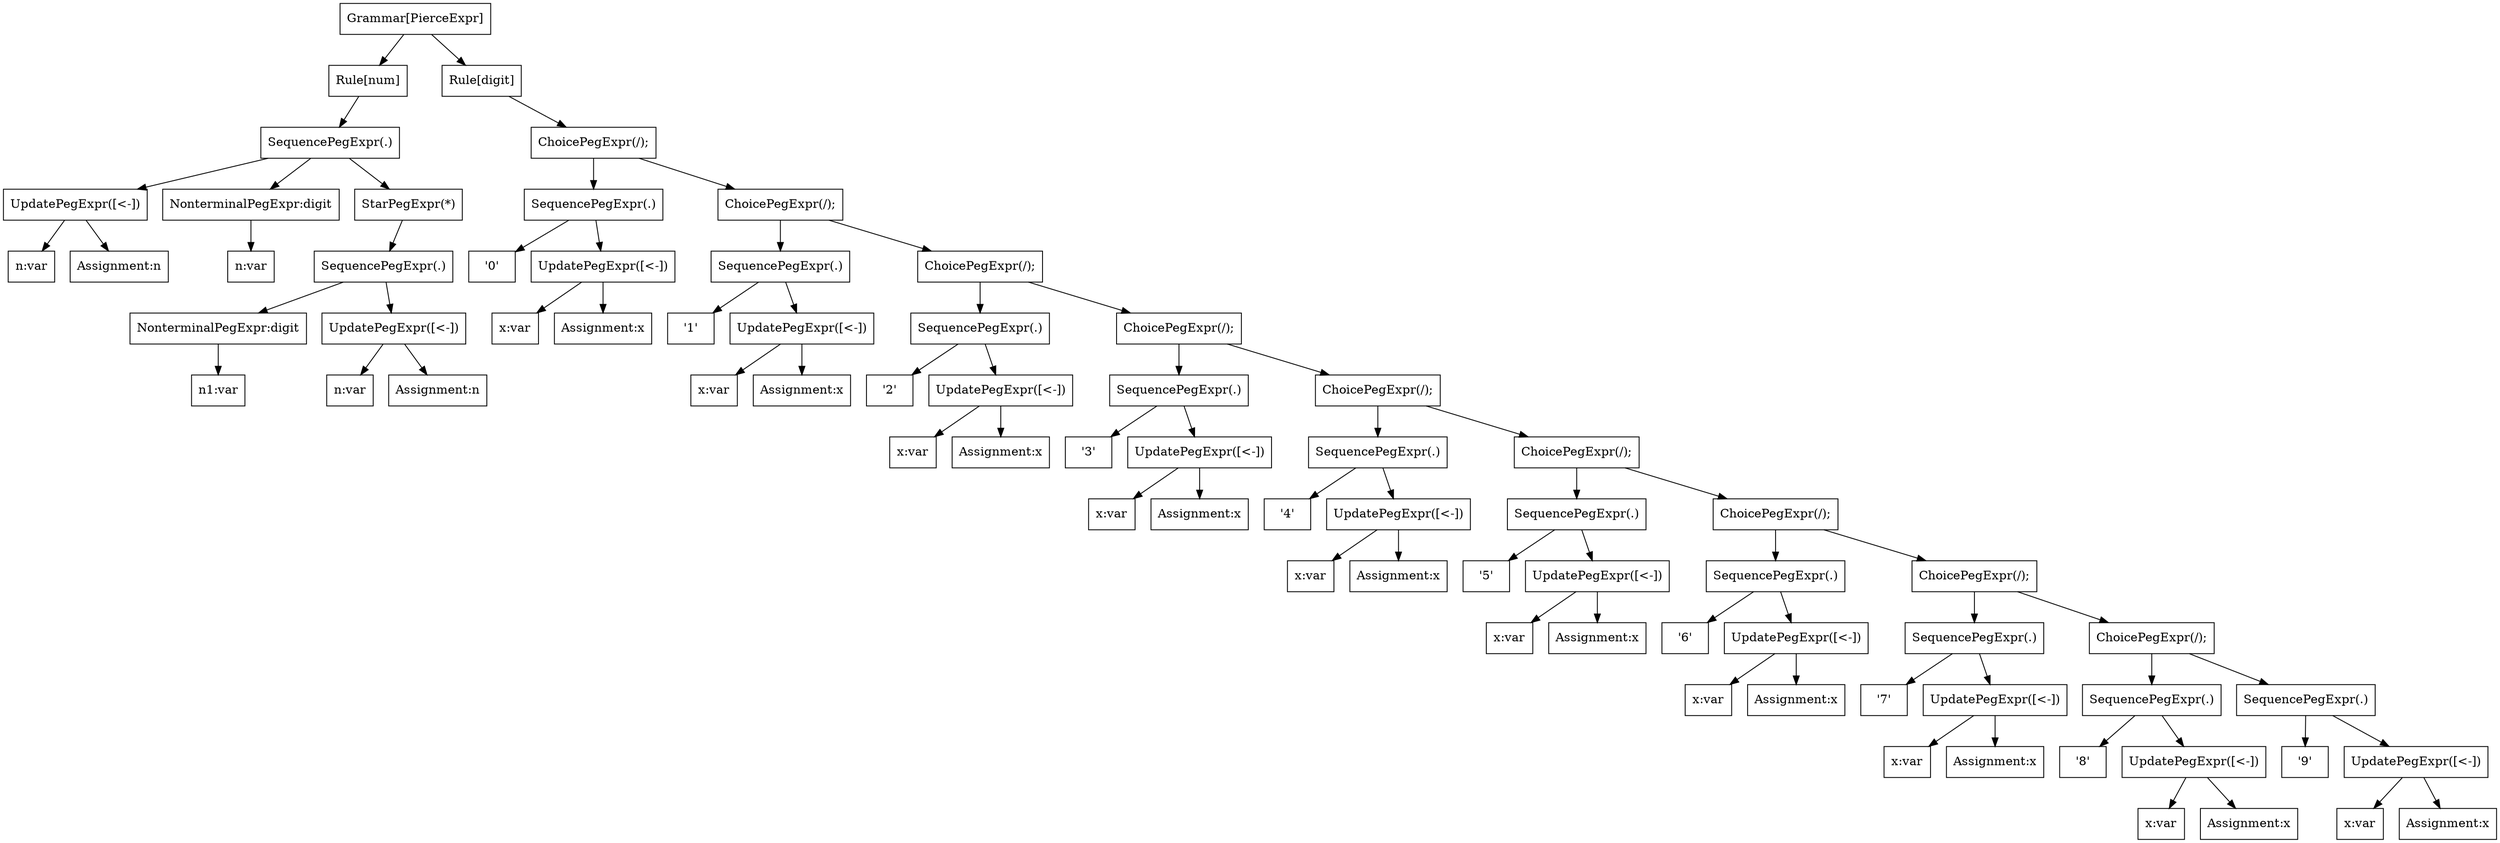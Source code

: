 Digraph PierceExpr {
  node [shape="box"];
  grammar [label = "Grammar[PierceExpr]"];

  numRule [label = "Rule[num]"];
  grammar -> numRule;
  SequencePeg0 [label = "SequencePegExpr(.)"];
  numRule -> SequencePeg0;
  UpdatePeg1 [label = "UpdatePegExpr([<-])"];
  SequencePeg0 -> UpdatePeg1;
  attributeExpr0 [label = "n:var"];
  UpdatePeg1 -> attributeExpr0;
  assignmentNode0 [label = "Assignment:n"];
  UpdatePeg1 -> assignmentNode0;
  NonterminalPeg2 [label = "NonterminalPegExpr:digit"];
  SequencePeg0 -> NonterminalPeg2;
  attributeExpr1 [label = "n:var"];
  NonterminalPeg2 -> attributeExpr1;
  KleenePeg3 [label = "StarPegExpr(*)"];
  SequencePeg0 -> KleenePeg3;
  SequencePeg4 [label = "SequencePegExpr(.)"];
  KleenePeg3 -> SequencePeg4;
  NonterminalPeg5 [label = "NonterminalPegExpr:digit"];
  SequencePeg4 -> NonterminalPeg5;
  attributeExpr2 [label = "n1:var"];
  NonterminalPeg5 -> attributeExpr2;
  UpdatePeg6 [label = "UpdatePegExpr([<-])"];
  SequencePeg4 -> UpdatePeg6;
  attributeExpr3 [label = "n:var"];
  UpdatePeg6 -> attributeExpr3;
  assignmentNode1 [label = "Assignment:n"];
  UpdatePeg6 -> assignmentNode1;
  digitRule [label = "Rule[digit]"];
  grammar -> digitRule;
  choicePeg7 [label = "ChoicePegExpr(/);"];
  digitRule -> choicePeg7;
  SequencePeg8 [label = "SequencePegExpr(.)"];
  choicePeg7 -> SequencePeg8;
  LiteralPeg9 [label = "'0'"];
  SequencePeg8 -> LiteralPeg9;
  UpdatePeg10 [label = "UpdatePegExpr([<-])"];
  SequencePeg8 -> UpdatePeg10;
  attributeExpr4 [label = "x:var"];
  UpdatePeg10 -> attributeExpr4;
  assignmentNode2 [label = "Assignment:x"];
  UpdatePeg10 -> assignmentNode2;
  choicePeg11 [label = "ChoicePegExpr(/);"];
  choicePeg7 -> choicePeg11;
  SequencePeg12 [label = "SequencePegExpr(.)"];
  choicePeg11 -> SequencePeg12;
  LiteralPeg13 [label = "'1'"];
  SequencePeg12 -> LiteralPeg13;
  UpdatePeg14 [label = "UpdatePegExpr([<-])"];
  SequencePeg12 -> UpdatePeg14;
  attributeExpr5 [label = "x:var"];
  UpdatePeg14 -> attributeExpr5;
  assignmentNode3 [label = "Assignment:x"];
  UpdatePeg14 -> assignmentNode3;
  choicePeg15 [label = "ChoicePegExpr(/);"];
  choicePeg11 -> choicePeg15;
  SequencePeg16 [label = "SequencePegExpr(.)"];
  choicePeg15 -> SequencePeg16;
  LiteralPeg17 [label = "'2'"];
  SequencePeg16 -> LiteralPeg17;
  UpdatePeg18 [label = "UpdatePegExpr([<-])"];
  SequencePeg16 -> UpdatePeg18;
  attributeExpr6 [label = "x:var"];
  UpdatePeg18 -> attributeExpr6;
  assignmentNode4 [label = "Assignment:x"];
  UpdatePeg18 -> assignmentNode4;
  choicePeg19 [label = "ChoicePegExpr(/);"];
  choicePeg15 -> choicePeg19;
  SequencePeg20 [label = "SequencePegExpr(.)"];
  choicePeg19 -> SequencePeg20;
  LiteralPeg21 [label = "'3'"];
  SequencePeg20 -> LiteralPeg21;
  UpdatePeg22 [label = "UpdatePegExpr([<-])"];
  SequencePeg20 -> UpdatePeg22;
  attributeExpr7 [label = "x:var"];
  UpdatePeg22 -> attributeExpr7;
  assignmentNode5 [label = "Assignment:x"];
  UpdatePeg22 -> assignmentNode5;
  choicePeg23 [label = "ChoicePegExpr(/);"];
  choicePeg19 -> choicePeg23;
  SequencePeg24 [label = "SequencePegExpr(.)"];
  choicePeg23 -> SequencePeg24;
  LiteralPeg25 [label = "'4'"];
  SequencePeg24 -> LiteralPeg25;
  UpdatePeg26 [label = "UpdatePegExpr([<-])"];
  SequencePeg24 -> UpdatePeg26;
  attributeExpr8 [label = "x:var"];
  UpdatePeg26 -> attributeExpr8;
  assignmentNode6 [label = "Assignment:x"];
  UpdatePeg26 -> assignmentNode6;
  choicePeg27 [label = "ChoicePegExpr(/);"];
  choicePeg23 -> choicePeg27;
  SequencePeg28 [label = "SequencePegExpr(.)"];
  choicePeg27 -> SequencePeg28;
  LiteralPeg29 [label = "'5'"];
  SequencePeg28 -> LiteralPeg29;
  UpdatePeg30 [label = "UpdatePegExpr([<-])"];
  SequencePeg28 -> UpdatePeg30;
  attributeExpr9 [label = "x:var"];
  UpdatePeg30 -> attributeExpr9;
  assignmentNode7 [label = "Assignment:x"];
  UpdatePeg30 -> assignmentNode7;
  choicePeg31 [label = "ChoicePegExpr(/);"];
  choicePeg27 -> choicePeg31;
  SequencePeg32 [label = "SequencePegExpr(.)"];
  choicePeg31 -> SequencePeg32;
  LiteralPeg33 [label = "'6'"];
  SequencePeg32 -> LiteralPeg33;
  UpdatePeg34 [label = "UpdatePegExpr([<-])"];
  SequencePeg32 -> UpdatePeg34;
  attributeExpr10 [label = "x:var"];
  UpdatePeg34 -> attributeExpr10;
  assignmentNode8 [label = "Assignment:x"];
  UpdatePeg34 -> assignmentNode8;
  choicePeg35 [label = "ChoicePegExpr(/);"];
  choicePeg31 -> choicePeg35;
  SequencePeg36 [label = "SequencePegExpr(.)"];
  choicePeg35 -> SequencePeg36;
  LiteralPeg37 [label = "'7'"];
  SequencePeg36 -> LiteralPeg37;
  UpdatePeg38 [label = "UpdatePegExpr([<-])"];
  SequencePeg36 -> UpdatePeg38;
  attributeExpr11 [label = "x:var"];
  UpdatePeg38 -> attributeExpr11;
  assignmentNode9 [label = "Assignment:x"];
  UpdatePeg38 -> assignmentNode9;
  choicePeg39 [label = "ChoicePegExpr(/);"];
  choicePeg35 -> choicePeg39;
  SequencePeg40 [label = "SequencePegExpr(.)"];
  choicePeg39 -> SequencePeg40;
  LiteralPeg41 [label = "'8'"];
  SequencePeg40 -> LiteralPeg41;
  UpdatePeg42 [label = "UpdatePegExpr([<-])"];
  SequencePeg40 -> UpdatePeg42;
  attributeExpr12 [label = "x:var"];
  UpdatePeg42 -> attributeExpr12;
  assignmentNode10 [label = "Assignment:x"];
  UpdatePeg42 -> assignmentNode10;
  SequencePeg43 [label = "SequencePegExpr(.)"];
  choicePeg39 -> SequencePeg43;
  LiteralPeg44 [label = "'9'"];
  SequencePeg43 -> LiteralPeg44;
  UpdatePeg45 [label = "UpdatePegExpr([<-])"];
  SequencePeg43 -> UpdatePeg45;
  attributeExpr13 [label = "x:var"];
  UpdatePeg45 -> attributeExpr13;
  assignmentNode11 [label = "Assignment:x"];
  UpdatePeg45 -> assignmentNode11;
}